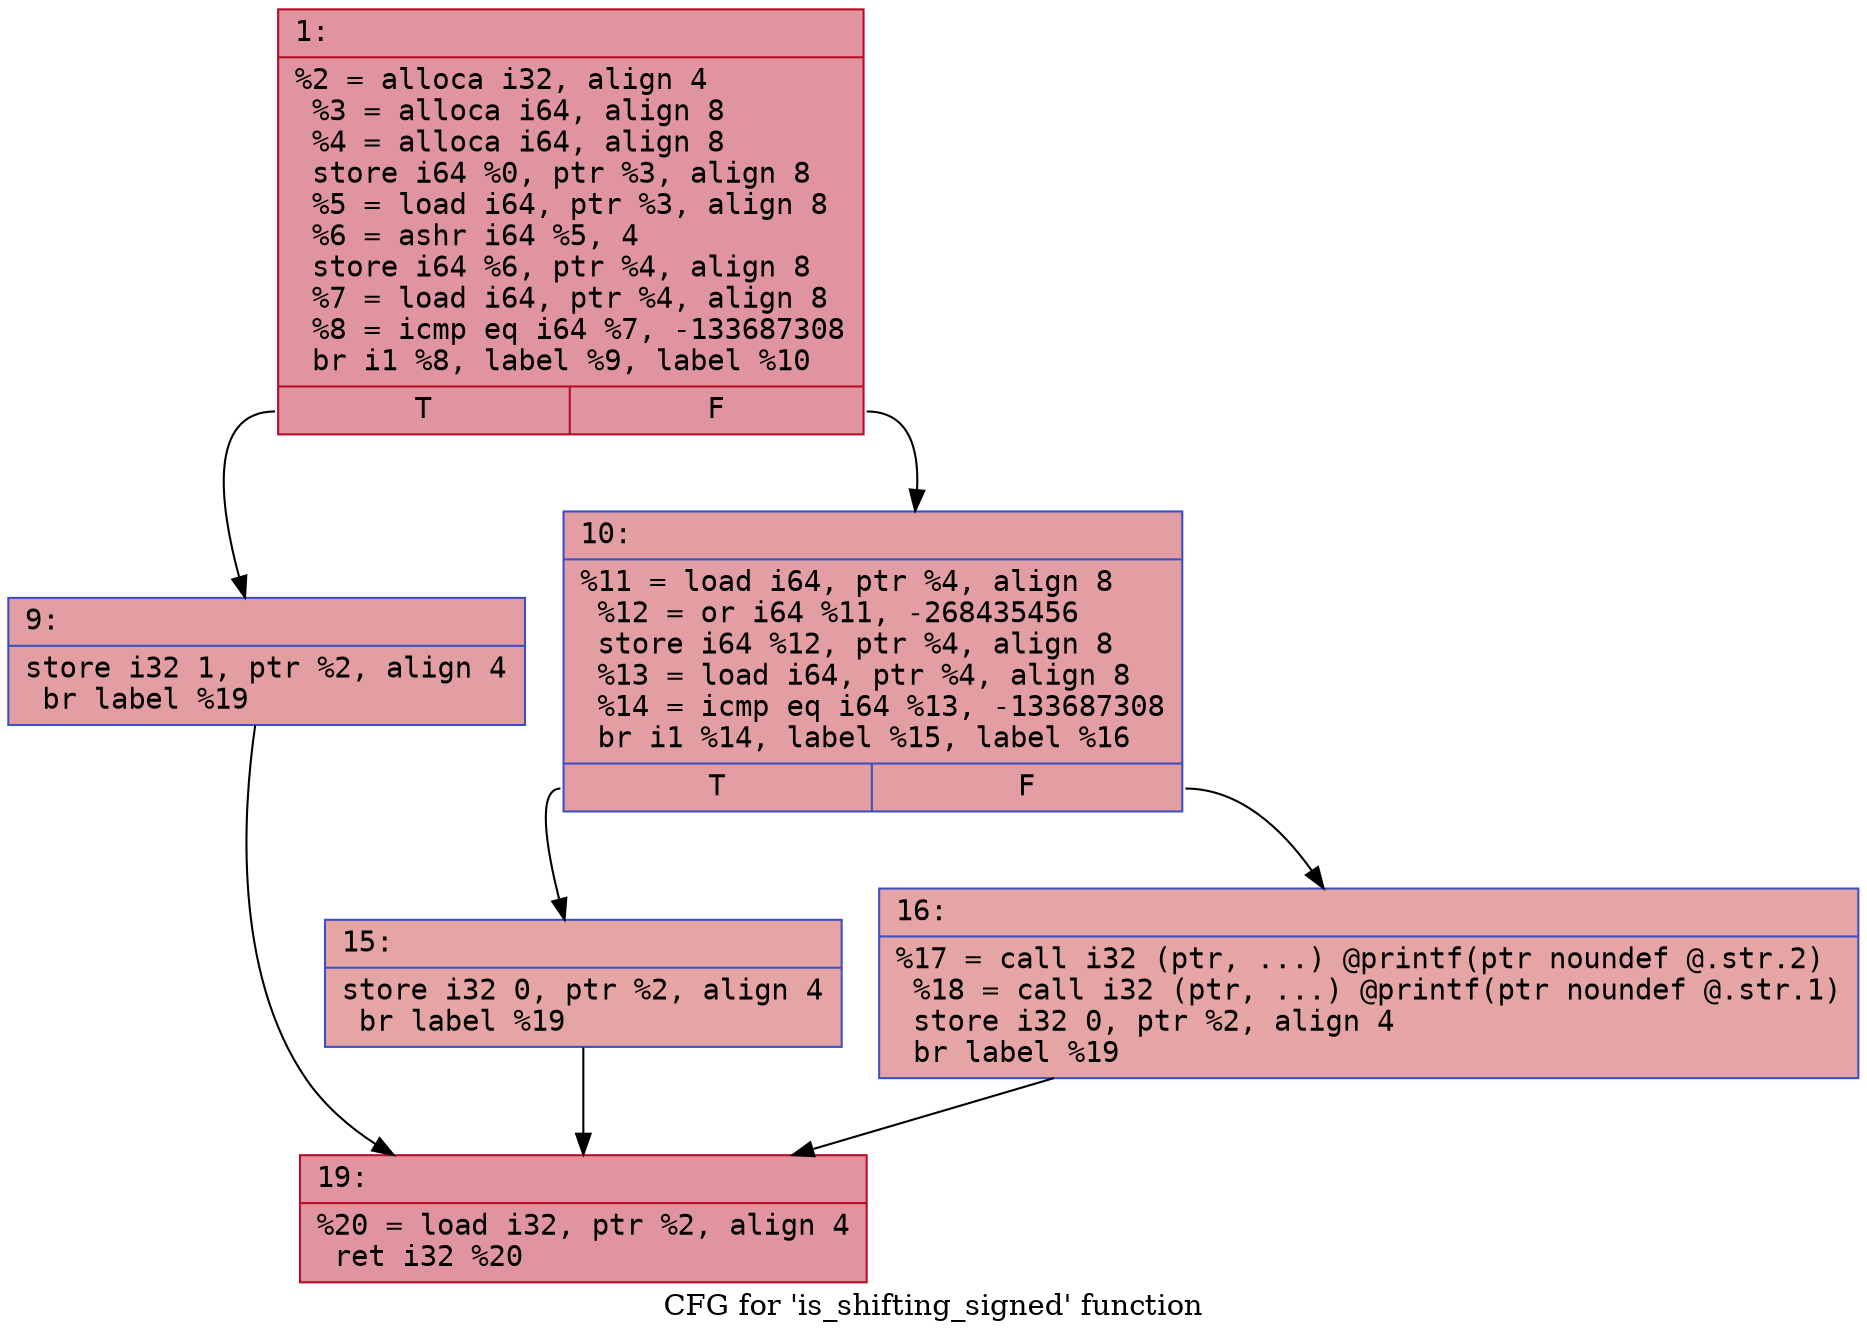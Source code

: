 digraph "CFG for 'is_shifting_signed' function" {
	label="CFG for 'is_shifting_signed' function";

	Node0x600000476670 [shape=record,color="#b70d28ff", style=filled, fillcolor="#b70d2870" fontname="Courier",label="{1:\l|  %2 = alloca i32, align 4\l  %3 = alloca i64, align 8\l  %4 = alloca i64, align 8\l  store i64 %0, ptr %3, align 8\l  %5 = load i64, ptr %3, align 8\l  %6 = ashr i64 %5, 4\l  store i64 %6, ptr %4, align 8\l  %7 = load i64, ptr %4, align 8\l  %8 = icmp eq i64 %7, -133687308\l  br i1 %8, label %9, label %10\l|{<s0>T|<s1>F}}"];
	Node0x600000476670:s0 -> Node0x6000004766c0[tooltip="1 -> 9\nProbability 50.00%" ];
	Node0x600000476670:s1 -> Node0x600000476710[tooltip="1 -> 10\nProbability 50.00%" ];
	Node0x6000004766c0 [shape=record,color="#3d50c3ff", style=filled, fillcolor="#be242e70" fontname="Courier",label="{9:\l|  store i32 1, ptr %2, align 4\l  br label %19\l}"];
	Node0x6000004766c0 -> Node0x600000476800[tooltip="9 -> 19\nProbability 100.00%" ];
	Node0x600000476710 [shape=record,color="#3d50c3ff", style=filled, fillcolor="#be242e70" fontname="Courier",label="{10:\l|  %11 = load i64, ptr %4, align 8\l  %12 = or i64 %11, -268435456\l  store i64 %12, ptr %4, align 8\l  %13 = load i64, ptr %4, align 8\l  %14 = icmp eq i64 %13, -133687308\l  br i1 %14, label %15, label %16\l|{<s0>T|<s1>F}}"];
	Node0x600000476710:s0 -> Node0x600000476760[tooltip="10 -> 15\nProbability 50.00%" ];
	Node0x600000476710:s1 -> Node0x6000004767b0[tooltip="10 -> 16\nProbability 50.00%" ];
	Node0x600000476760 [shape=record,color="#3d50c3ff", style=filled, fillcolor="#c5333470" fontname="Courier",label="{15:\l|  store i32 0, ptr %2, align 4\l  br label %19\l}"];
	Node0x600000476760 -> Node0x600000476800[tooltip="15 -> 19\nProbability 100.00%" ];
	Node0x6000004767b0 [shape=record,color="#3d50c3ff", style=filled, fillcolor="#c5333470" fontname="Courier",label="{16:\l|  %17 = call i32 (ptr, ...) @printf(ptr noundef @.str.2)\l  %18 = call i32 (ptr, ...) @printf(ptr noundef @.str.1)\l  store i32 0, ptr %2, align 4\l  br label %19\l}"];
	Node0x6000004767b0 -> Node0x600000476800[tooltip="16 -> 19\nProbability 100.00%" ];
	Node0x600000476800 [shape=record,color="#b70d28ff", style=filled, fillcolor="#b70d2870" fontname="Courier",label="{19:\l|  %20 = load i32, ptr %2, align 4\l  ret i32 %20\l}"];
}
